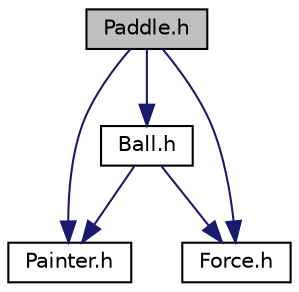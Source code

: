 digraph "Paddle.h"
{
 // LATEX_PDF_SIZE
  edge [fontname="Helvetica",fontsize="10",labelfontname="Helvetica",labelfontsize="10"];
  node [fontname="Helvetica",fontsize="10",shape=record];
  Node1 [label="Paddle.h",height=0.2,width=0.4,color="black", fillcolor="grey75", style="filled", fontcolor="black",tooltip="Contiene las funciones y caracteristicas de la barra."];
  Node1 -> Node2 [color="midnightblue",fontsize="10",style="solid"];
  Node2 [label="Painter.h",height=0.2,width=0.4,color="black", fillcolor="white", style="filled",URL="$Painter_8h.html",tooltip="Clase que contiene las disminsiones de la barra y de la bola, ademas define los colores que se pueden..."];
  Node1 -> Node3 [color="midnightblue",fontsize="10",style="solid"];
  Node3 [label="Force.h",height=0.2,width=0.4,color="black", fillcolor="white", style="filled",URL="$Force_8h.html",tooltip="Este struct calcula la fuerza resultante de la bola cuando sucede una colision esta fuerza de empuje ..."];
  Node1 -> Node4 [color="midnightblue",fontsize="10",style="solid"];
  Node4 [label="Ball.h",height=0.2,width=0.4,color="black", fillcolor="white", style="filled",URL="$Ball_8h.html",tooltip="Contiene las funciones y caracteristicas de la bola."];
  Node4 -> Node3 [color="midnightblue",fontsize="10",style="solid"];
  Node4 -> Node2 [color="midnightblue",fontsize="10",style="solid"];
}
